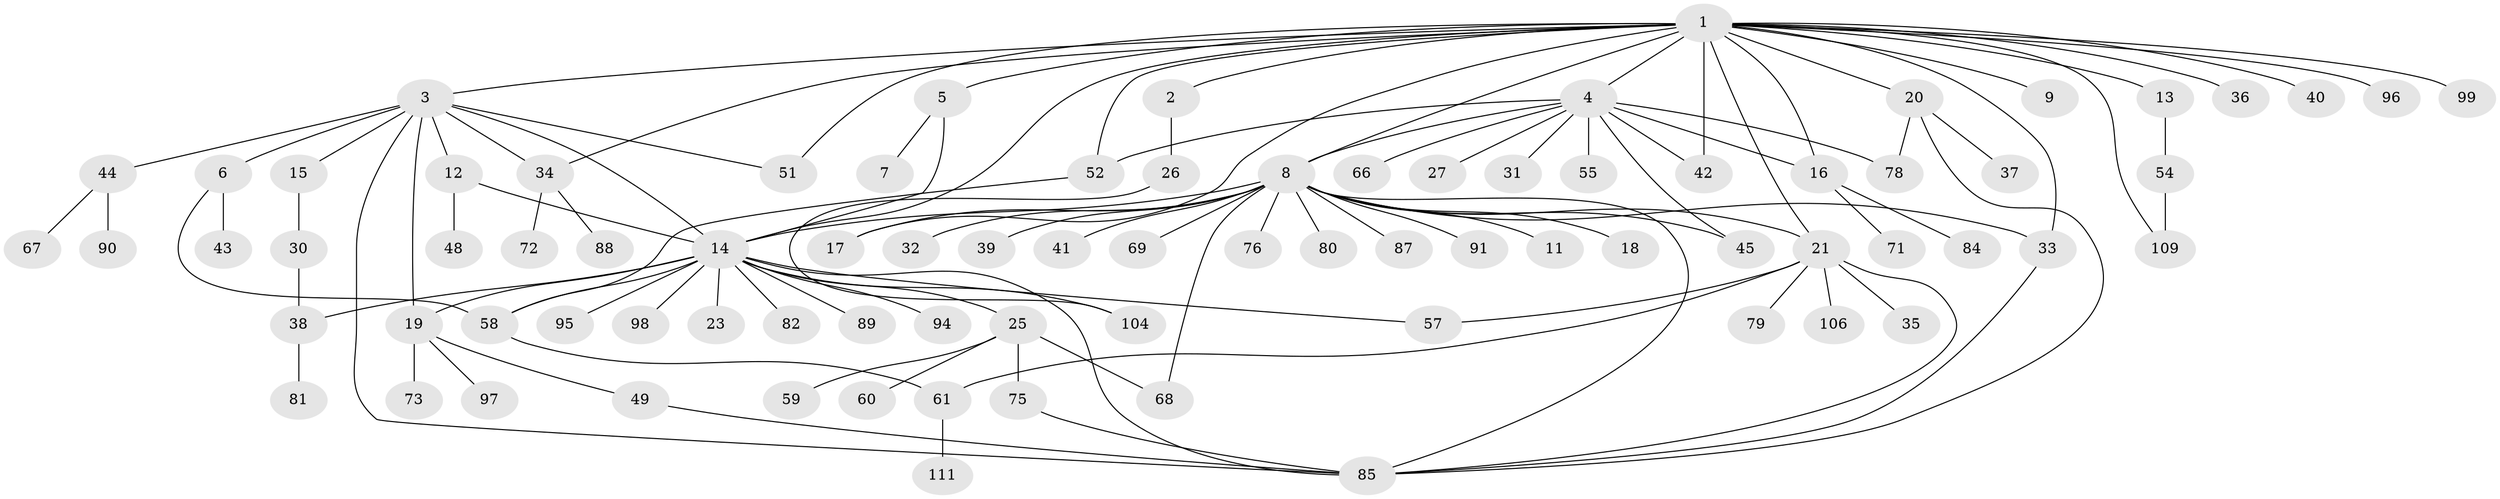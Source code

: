 // Generated by graph-tools (version 1.1) at 2025/52/02/27/25 19:52:00]
// undirected, 82 vertices, 112 edges
graph export_dot {
graph [start="1"]
  node [color=gray90,style=filled];
  1 [super="+10"];
  2;
  3 [super="+77"];
  4 [super="+102"];
  5;
  6 [super="+28"];
  7;
  8 [super="+24"];
  9;
  11;
  12 [super="+46"];
  13;
  14 [super="+22"];
  15 [super="+64"];
  16;
  17;
  18;
  19 [super="+50"];
  20;
  21 [super="+83"];
  23;
  25 [super="+74"];
  26 [super="+29"];
  27;
  30;
  31;
  32 [super="+107"];
  33;
  34 [super="+53"];
  35;
  36;
  37;
  38 [super="+65"];
  39;
  40 [super="+47"];
  41;
  42;
  43;
  44 [super="+56"];
  45 [super="+70"];
  48 [super="+93"];
  49;
  51 [super="+103"];
  52 [super="+92"];
  54 [super="+62"];
  55;
  57 [super="+101"];
  58 [super="+63"];
  59;
  60;
  61 [super="+108"];
  66;
  67 [super="+100"];
  68;
  69;
  71;
  72;
  73;
  75 [super="+105"];
  76;
  78;
  79 [super="+86"];
  80;
  81;
  82;
  84;
  85 [super="+110"];
  87;
  88;
  89;
  90;
  91;
  94;
  95;
  96;
  97;
  98;
  99;
  104;
  106;
  109;
  111;
  1 -- 2;
  1 -- 3;
  1 -- 4;
  1 -- 5;
  1 -- 8;
  1 -- 9;
  1 -- 13;
  1 -- 14;
  1 -- 16;
  1 -- 20;
  1 -- 21;
  1 -- 34;
  1 -- 40;
  1 -- 42;
  1 -- 51;
  1 -- 52 [weight=2];
  1 -- 99;
  1 -- 109;
  1 -- 96;
  1 -- 33;
  1 -- 17;
  1 -- 36;
  2 -- 26;
  3 -- 6;
  3 -- 12;
  3 -- 15;
  3 -- 19;
  3 -- 44;
  3 -- 51;
  3 -- 85;
  3 -- 14;
  3 -- 34;
  4 -- 8;
  4 -- 16;
  4 -- 27;
  4 -- 31;
  4 -- 42;
  4 -- 45;
  4 -- 55;
  4 -- 66;
  4 -- 78;
  4 -- 52;
  5 -- 7;
  5 -- 14;
  6 -- 43;
  6 -- 58;
  8 -- 11;
  8 -- 14 [weight=2];
  8 -- 17;
  8 -- 18;
  8 -- 32;
  8 -- 33;
  8 -- 41;
  8 -- 68;
  8 -- 69;
  8 -- 76;
  8 -- 85;
  8 -- 87;
  8 -- 91;
  8 -- 80;
  8 -- 39;
  8 -- 45;
  8 -- 21;
  12 -- 48;
  12 -- 14;
  13 -- 54;
  14 -- 58;
  14 -- 89;
  14 -- 95;
  14 -- 19;
  14 -- 98;
  14 -- 104;
  14 -- 82;
  14 -- 23;
  14 -- 25;
  14 -- 94;
  14 -- 85;
  14 -- 38;
  14 -- 57;
  15 -- 30;
  16 -- 71;
  16 -- 84;
  19 -- 49;
  19 -- 73;
  19 -- 97;
  20 -- 37;
  20 -- 78;
  20 -- 85;
  21 -- 35;
  21 -- 57;
  21 -- 61;
  21 -- 79;
  21 -- 106;
  21 -- 85;
  25 -- 59;
  25 -- 60;
  25 -- 68;
  25 -- 75;
  26 -- 104;
  30 -- 38;
  33 -- 85;
  34 -- 72;
  34 -- 88;
  38 -- 81;
  44 -- 67;
  44 -- 90;
  49 -- 85;
  52 -- 58;
  54 -- 109;
  58 -- 61;
  61 -- 111;
  75 -- 85;
}
